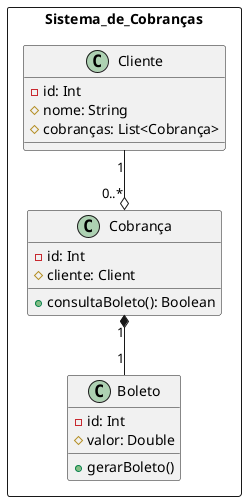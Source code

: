 @startuml sisDeCobrança
  package Sistema_de_Cobranças <<rectangle>> {
    class Cliente {
      - id: Int
      # nome: String
      # cobranças: List<Cobrança>
    }
    class Cobrança {
      - id: Int
      # cliente: Client
      + consultaBoleto(): Boolean
    }
    Cliente "1" --o "0..*" Cobrança
    class Boleto {
      - id: Int
      # valor: Double
      + gerarBoleto()
    }
    Cobrança "1" *-- "1" Boleto
  }
@enduml